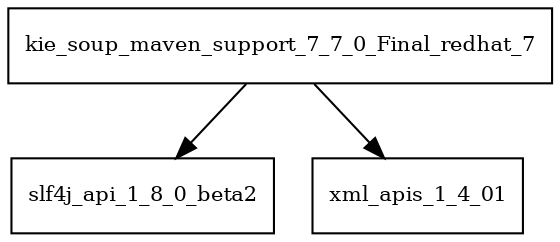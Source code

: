 digraph kie_soup_maven_support_7_7_0_Final_redhat_7_dependencies {
  node [shape = box, fontsize=10.0];
  kie_soup_maven_support_7_7_0_Final_redhat_7 -> slf4j_api_1_8_0_beta2;
  kie_soup_maven_support_7_7_0_Final_redhat_7 -> xml_apis_1_4_01;
}
